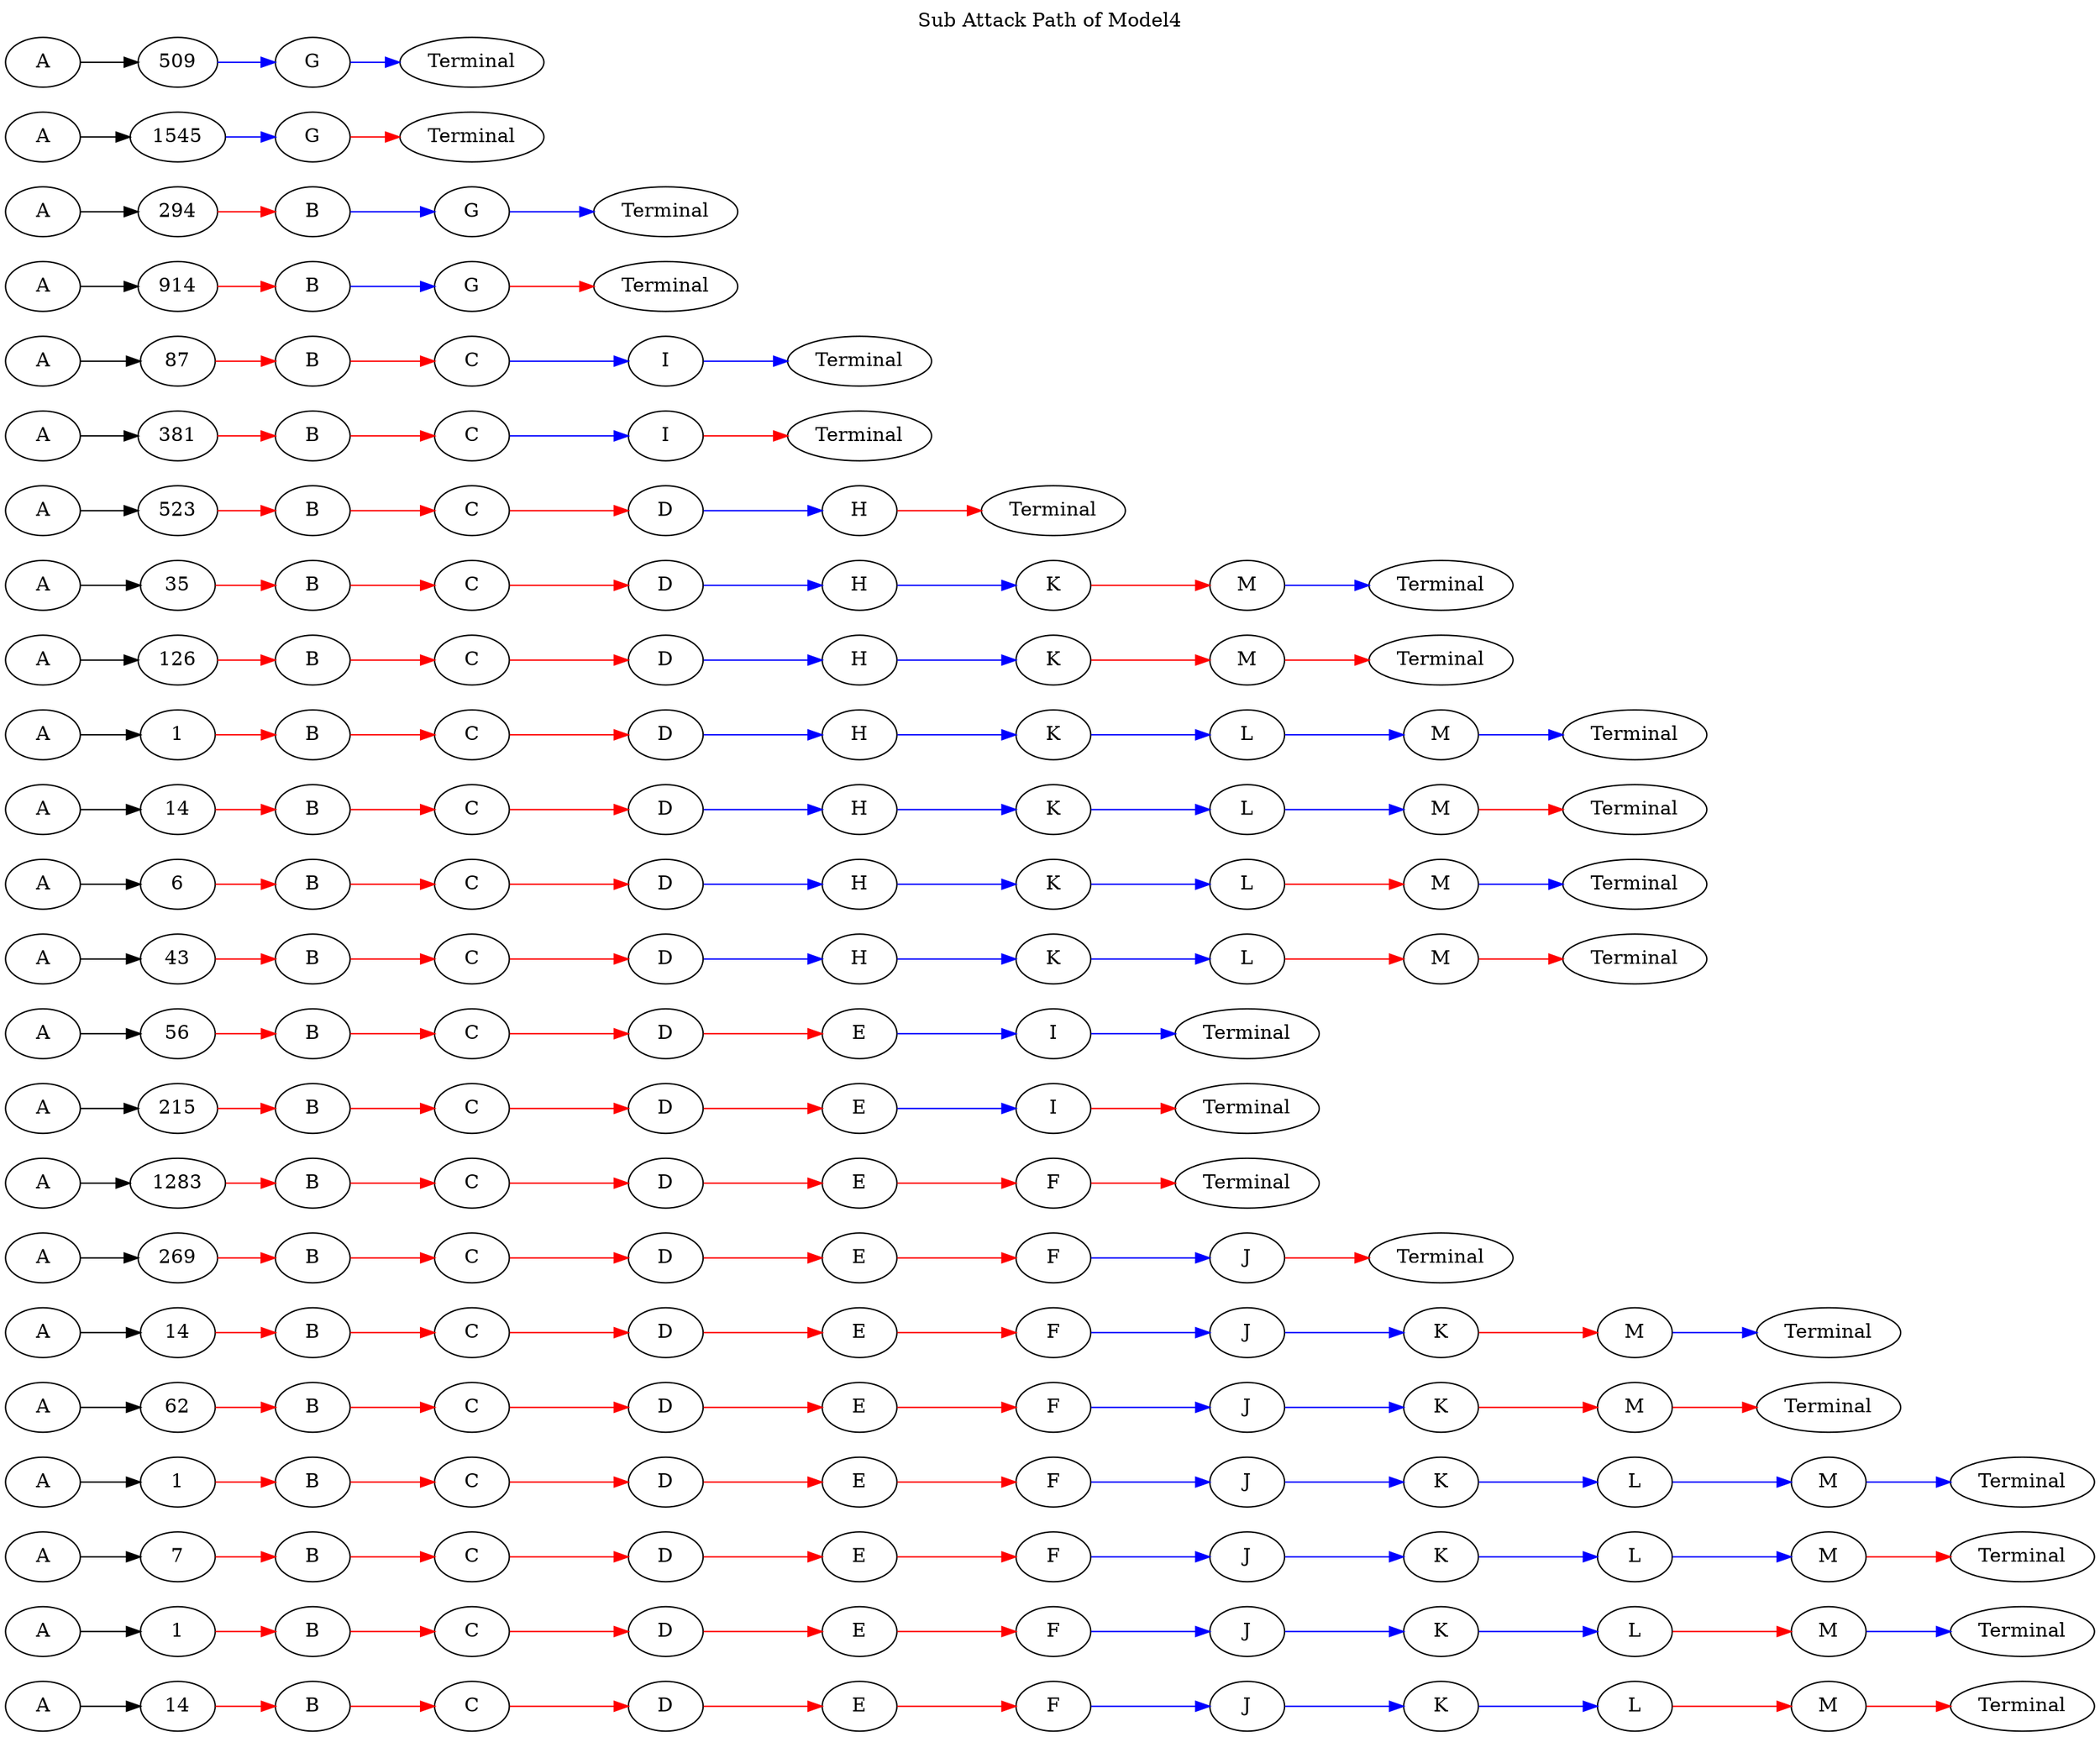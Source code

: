 // Sub Attack Path
digraph SubAttackPathModel {
	graph [label="Sub Attack Path of Model4" labelloc=t rankdir=LR]
	A1 [label=A]
	number_of_attack1 [label=14]
	A1 -> number_of_attack1
	B1 [label=B]
	number_of_attack1 -> B1 [color=red]
	C1 [label=C]
	B1 -> C1 [color=red]
	D1 [label=D]
	C1 -> D1 [color=red]
	E1 [label=E]
	D1 -> E1 [color=red]
	F1 [label=F]
	E1 -> F1 [color=red]
	J1 [label=J]
	F1 -> J1 [color=blue]
	K1 [label=K]
	J1 -> K1 [color=blue]
	L1 [label=L]
	K1 -> L1 [color=blue]
	M1 [label=M]
	L1 -> M1 [color=red]
	Terminal1 [label=Terminal]
	M1 -> Terminal1 [color=red]
	A2 [label=A]
	number_of_attack2 [label=1]
	A2 -> number_of_attack2
	B2 [label=B]
	number_of_attack2 -> B2 [color=red]
	C2 [label=C]
	B2 -> C2 [color=red]
	D2 [label=D]
	C2 -> D2 [color=red]
	E2 [label=E]
	D2 -> E2 [color=red]
	F2 [label=F]
	E2 -> F2 [color=red]
	J2 [label=J]
	F2 -> J2 [color=blue]
	K2 [label=K]
	J2 -> K2 [color=blue]
	L2 [label=L]
	K2 -> L2 [color=blue]
	M2 [label=M]
	L2 -> M2 [color=red]
	Terminal2 [label=Terminal]
	M2 -> Terminal2 [color=blue]
	A3 [label=A]
	number_of_attack3 [label=7]
	A3 -> number_of_attack3
	B3 [label=B]
	number_of_attack3 -> B3 [color=red]
	C3 [label=C]
	B3 -> C3 [color=red]
	D3 [label=D]
	C3 -> D3 [color=red]
	E3 [label=E]
	D3 -> E3 [color=red]
	F3 [label=F]
	E3 -> F3 [color=red]
	J3 [label=J]
	F3 -> J3 [color=blue]
	K3 [label=K]
	J3 -> K3 [color=blue]
	L3 [label=L]
	K3 -> L3 [color=blue]
	M3 [label=M]
	L3 -> M3 [color=blue]
	Terminal3 [label=Terminal]
	M3 -> Terminal3 [color=red]
	A4 [label=A]
	number_of_attack4 [label=1]
	A4 -> number_of_attack4
	B4 [label=B]
	number_of_attack4 -> B4 [color=red]
	C4 [label=C]
	B4 -> C4 [color=red]
	D4 [label=D]
	C4 -> D4 [color=red]
	E4 [label=E]
	D4 -> E4 [color=red]
	F4 [label=F]
	E4 -> F4 [color=red]
	J4 [label=J]
	F4 -> J4 [color=blue]
	K4 [label=K]
	J4 -> K4 [color=blue]
	L4 [label=L]
	K4 -> L4 [color=blue]
	M4 [label=M]
	L4 -> M4 [color=blue]
	Terminal4 [label=Terminal]
	M4 -> Terminal4 [color=blue]
	A5 [label=A]
	number_of_attack5 [label=62]
	A5 -> number_of_attack5
	B5 [label=B]
	number_of_attack5 -> B5 [color=red]
	C5 [label=C]
	B5 -> C5 [color=red]
	D5 [label=D]
	C5 -> D5 [color=red]
	E5 [label=E]
	D5 -> E5 [color=red]
	F5 [label=F]
	E5 -> F5 [color=red]
	J5 [label=J]
	F5 -> J5 [color=blue]
	K5 [label=K]
	J5 -> K5 [color=blue]
	M5 [label=M]
	K5 -> M5 [color=red]
	Terminal5 [label=Terminal]
	M5 -> Terminal5 [color=red]
	A6 [label=A]
	number_of_attack6 [label=14]
	A6 -> number_of_attack6
	B6 [label=B]
	number_of_attack6 -> B6 [color=red]
	C6 [label=C]
	B6 -> C6 [color=red]
	D6 [label=D]
	C6 -> D6 [color=red]
	E6 [label=E]
	D6 -> E6 [color=red]
	F6 [label=F]
	E6 -> F6 [color=red]
	J6 [label=J]
	F6 -> J6 [color=blue]
	K6 [label=K]
	J6 -> K6 [color=blue]
	M6 [label=M]
	K6 -> M6 [color=red]
	Terminal6 [label=Terminal]
	M6 -> Terminal6 [color=blue]
	A7 [label=A]
	number_of_attack7 [label=269]
	A7 -> number_of_attack7
	B7 [label=B]
	number_of_attack7 -> B7 [color=red]
	C7 [label=C]
	B7 -> C7 [color=red]
	D7 [label=D]
	C7 -> D7 [color=red]
	E7 [label=E]
	D7 -> E7 [color=red]
	F7 [label=F]
	E7 -> F7 [color=red]
	J7 [label=J]
	F7 -> J7 [color=blue]
	Terminal7 [label=Terminal]
	J7 -> Terminal7 [color=red]
	A8 [label=A]
	number_of_attack8 [label=1283]
	A8 -> number_of_attack8
	B8 [label=B]
	number_of_attack8 -> B8 [color=red]
	C8 [label=C]
	B8 -> C8 [color=red]
	D8 [label=D]
	C8 -> D8 [color=red]
	E8 [label=E]
	D8 -> E8 [color=red]
	F8 [label=F]
	E8 -> F8 [color=red]
	Terminal8 [label=Terminal]
	F8 -> Terminal8 [color=red]
	A9 [label=A]
	number_of_attack9 [label=215]
	A9 -> number_of_attack9
	B9 [label=B]
	number_of_attack9 -> B9 [color=red]
	C9 [label=C]
	B9 -> C9 [color=red]
	D9 [label=D]
	C9 -> D9 [color=red]
	E9 [label=E]
	D9 -> E9 [color=red]
	I9 [label=I]
	E9 -> I9 [color=blue]
	Terminal9 [label=Terminal]
	I9 -> Terminal9 [color=red]
	A10 [label=A]
	number_of_attack10 [label=56]
	A10 -> number_of_attack10
	B10 [label=B]
	number_of_attack10 -> B10 [color=red]
	C10 [label=C]
	B10 -> C10 [color=red]
	D10 [label=D]
	C10 -> D10 [color=red]
	E10 [label=E]
	D10 -> E10 [color=red]
	I10 [label=I]
	E10 -> I10 [color=blue]
	Terminal10 [label=Terminal]
	I10 -> Terminal10 [color=blue]
	A11 [label=A]
	number_of_attack11 [label=43]
	A11 -> number_of_attack11
	B11 [label=B]
	number_of_attack11 -> B11 [color=red]
	C11 [label=C]
	B11 -> C11 [color=red]
	D11 [label=D]
	C11 -> D11 [color=red]
	H11 [label=H]
	D11 -> H11 [color=blue]
	K11 [label=K]
	H11 -> K11 [color=blue]
	L11 [label=L]
	K11 -> L11 [color=blue]
	M11 [label=M]
	L11 -> M11 [color=red]
	Terminal11 [label=Terminal]
	M11 -> Terminal11 [color=red]
	A12 [label=A]
	number_of_attack12 [label=6]
	A12 -> number_of_attack12
	B12 [label=B]
	number_of_attack12 -> B12 [color=red]
	C12 [label=C]
	B12 -> C12 [color=red]
	D12 [label=D]
	C12 -> D12 [color=red]
	H12 [label=H]
	D12 -> H12 [color=blue]
	K12 [label=K]
	H12 -> K12 [color=blue]
	L12 [label=L]
	K12 -> L12 [color=blue]
	M12 [label=M]
	L12 -> M12 [color=red]
	Terminal12 [label=Terminal]
	M12 -> Terminal12 [color=blue]
	A13 [label=A]
	number_of_attack13 [label=14]
	A13 -> number_of_attack13
	B13 [label=B]
	number_of_attack13 -> B13 [color=red]
	C13 [label=C]
	B13 -> C13 [color=red]
	D13 [label=D]
	C13 -> D13 [color=red]
	H13 [label=H]
	D13 -> H13 [color=blue]
	K13 [label=K]
	H13 -> K13 [color=blue]
	L13 [label=L]
	K13 -> L13 [color=blue]
	M13 [label=M]
	L13 -> M13 [color=blue]
	Terminal13 [label=Terminal]
	M13 -> Terminal13 [color=red]
	A14 [label=A]
	number_of_attack14 [label=1]
	A14 -> number_of_attack14
	B14 [label=B]
	number_of_attack14 -> B14 [color=red]
	C14 [label=C]
	B14 -> C14 [color=red]
	D14 [label=D]
	C14 -> D14 [color=red]
	H14 [label=H]
	D14 -> H14 [color=blue]
	K14 [label=K]
	H14 -> K14 [color=blue]
	L14 [label=L]
	K14 -> L14 [color=blue]
	M14 [label=M]
	L14 -> M14 [color=blue]
	Terminal14 [label=Terminal]
	M14 -> Terminal14 [color=blue]
	A15 [label=A]
	number_of_attack15 [label=126]
	A15 -> number_of_attack15
	B15 [label=B]
	number_of_attack15 -> B15 [color=red]
	C15 [label=C]
	B15 -> C15 [color=red]
	D15 [label=D]
	C15 -> D15 [color=red]
	H15 [label=H]
	D15 -> H15 [color=blue]
	K15 [label=K]
	H15 -> K15 [color=blue]
	M15 [label=M]
	K15 -> M15 [color=red]
	Terminal15 [label=Terminal]
	M15 -> Terminal15 [color=red]
	A16 [label=A]
	number_of_attack16 [label=35]
	A16 -> number_of_attack16
	B16 [label=B]
	number_of_attack16 -> B16 [color=red]
	C16 [label=C]
	B16 -> C16 [color=red]
	D16 [label=D]
	C16 -> D16 [color=red]
	H16 [label=H]
	D16 -> H16 [color=blue]
	K16 [label=K]
	H16 -> K16 [color=blue]
	M16 [label=M]
	K16 -> M16 [color=red]
	Terminal16 [label=Terminal]
	M16 -> Terminal16 [color=blue]
	A17 [label=A]
	number_of_attack17 [label=523]
	A17 -> number_of_attack17
	B17 [label=B]
	number_of_attack17 -> B17 [color=red]
	C17 [label=C]
	B17 -> C17 [color=red]
	D17 [label=D]
	C17 -> D17 [color=red]
	H17 [label=H]
	D17 -> H17 [color=blue]
	Terminal17 [label=Terminal]
	H17 -> Terminal17 [color=red]
	A18 [label=A]
	number_of_attack18 [label=381]
	A18 -> number_of_attack18
	B18 [label=B]
	number_of_attack18 -> B18 [color=red]
	C18 [label=C]
	B18 -> C18 [color=red]
	I18 [label=I]
	C18 -> I18 [color=blue]
	Terminal18 [label=Terminal]
	I18 -> Terminal18 [color=red]
	A19 [label=A]
	number_of_attack19 [label=87]
	A19 -> number_of_attack19
	B19 [label=B]
	number_of_attack19 -> B19 [color=red]
	C19 [label=C]
	B19 -> C19 [color=red]
	I19 [label=I]
	C19 -> I19 [color=blue]
	Terminal19 [label=Terminal]
	I19 -> Terminal19 [color=blue]
	A20 [label=A]
	number_of_attack20 [label=914]
	A20 -> number_of_attack20
	B20 [label=B]
	number_of_attack20 -> B20 [color=red]
	G20 [label=G]
	B20 -> G20 [color=blue]
	Terminal20 [label=Terminal]
	G20 -> Terminal20 [color=red]
	A21 [label=A]
	number_of_attack21 [label=294]
	A21 -> number_of_attack21
	B21 [label=B]
	number_of_attack21 -> B21 [color=red]
	G21 [label=G]
	B21 -> G21 [color=blue]
	Terminal21 [label=Terminal]
	G21 -> Terminal21 [color=blue]
	A22 [label=A]
	number_of_attack22 [label=1545]
	A22 -> number_of_attack22
	G22 [label=G]
	number_of_attack22 -> G22 [color=blue]
	Terminal22 [label=Terminal]
	G22 -> Terminal22 [color=red]
	A23 [label=A]
	number_of_attack23 [label=509]
	A23 -> number_of_attack23
	G23 [label=G]
	number_of_attack23 -> G23 [color=blue]
	Terminal23 [label=Terminal]
	G23 -> Terminal23 [color=blue]
}
